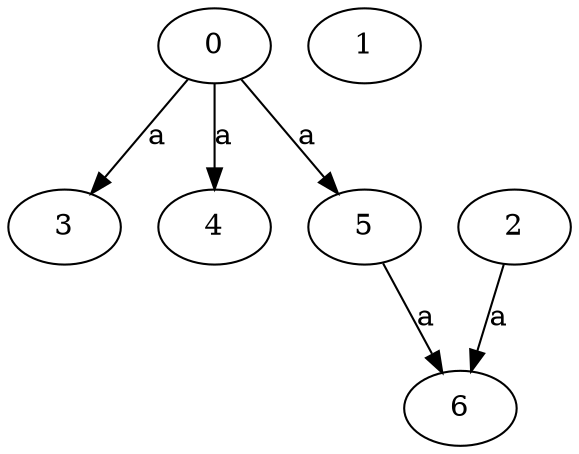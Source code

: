 strict digraph  {
0;
2;
3;
4;
1;
5;
6;
0 -> 3  [label=a];
0 -> 4  [label=a];
0 -> 5  [label=a];
2 -> 6  [label=a];
5 -> 6  [label=a];
}
